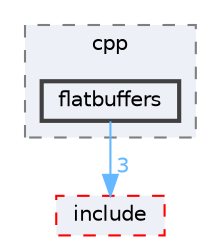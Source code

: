 digraph "flatbuffers/benchmarks/cpp/flatbuffers"
{
 // LATEX_PDF_SIZE
  bgcolor="transparent";
  edge [fontname=Helvetica,fontsize=10,labelfontname=Helvetica,labelfontsize=10];
  node [fontname=Helvetica,fontsize=10,shape=box,height=0.2,width=0.4];
  compound=true
  subgraph clusterdir_8a4b083c3d01f8649f0b26897562a720 {
    graph [ bgcolor="#edf0f7", pencolor="grey50", label="cpp", fontname=Helvetica,fontsize=10 style="filled,dashed", URL="dir_8a4b083c3d01f8649f0b26897562a720.html",tooltip=""]
  dir_d4bd48e86402ea03dc246695713a10e4 [label="flatbuffers", fillcolor="#edf0f7", color="grey25", style="filled,bold", URL="dir_d4bd48e86402ea03dc246695713a10e4.html",tooltip=""];
  }
  dir_1070400e4fc31576c7133789377210a4 [label="include", fillcolor="#edf0f7", color="red", style="filled,dashed", URL="dir_1070400e4fc31576c7133789377210a4.html",tooltip=""];
  dir_d4bd48e86402ea03dc246695713a10e4->dir_1070400e4fc31576c7133789377210a4 [headlabel="3", labeldistance=1.5 headhref="dir_000059_000117.html" href="dir_000059_000117.html" color="steelblue1" fontcolor="steelblue1"];
}

